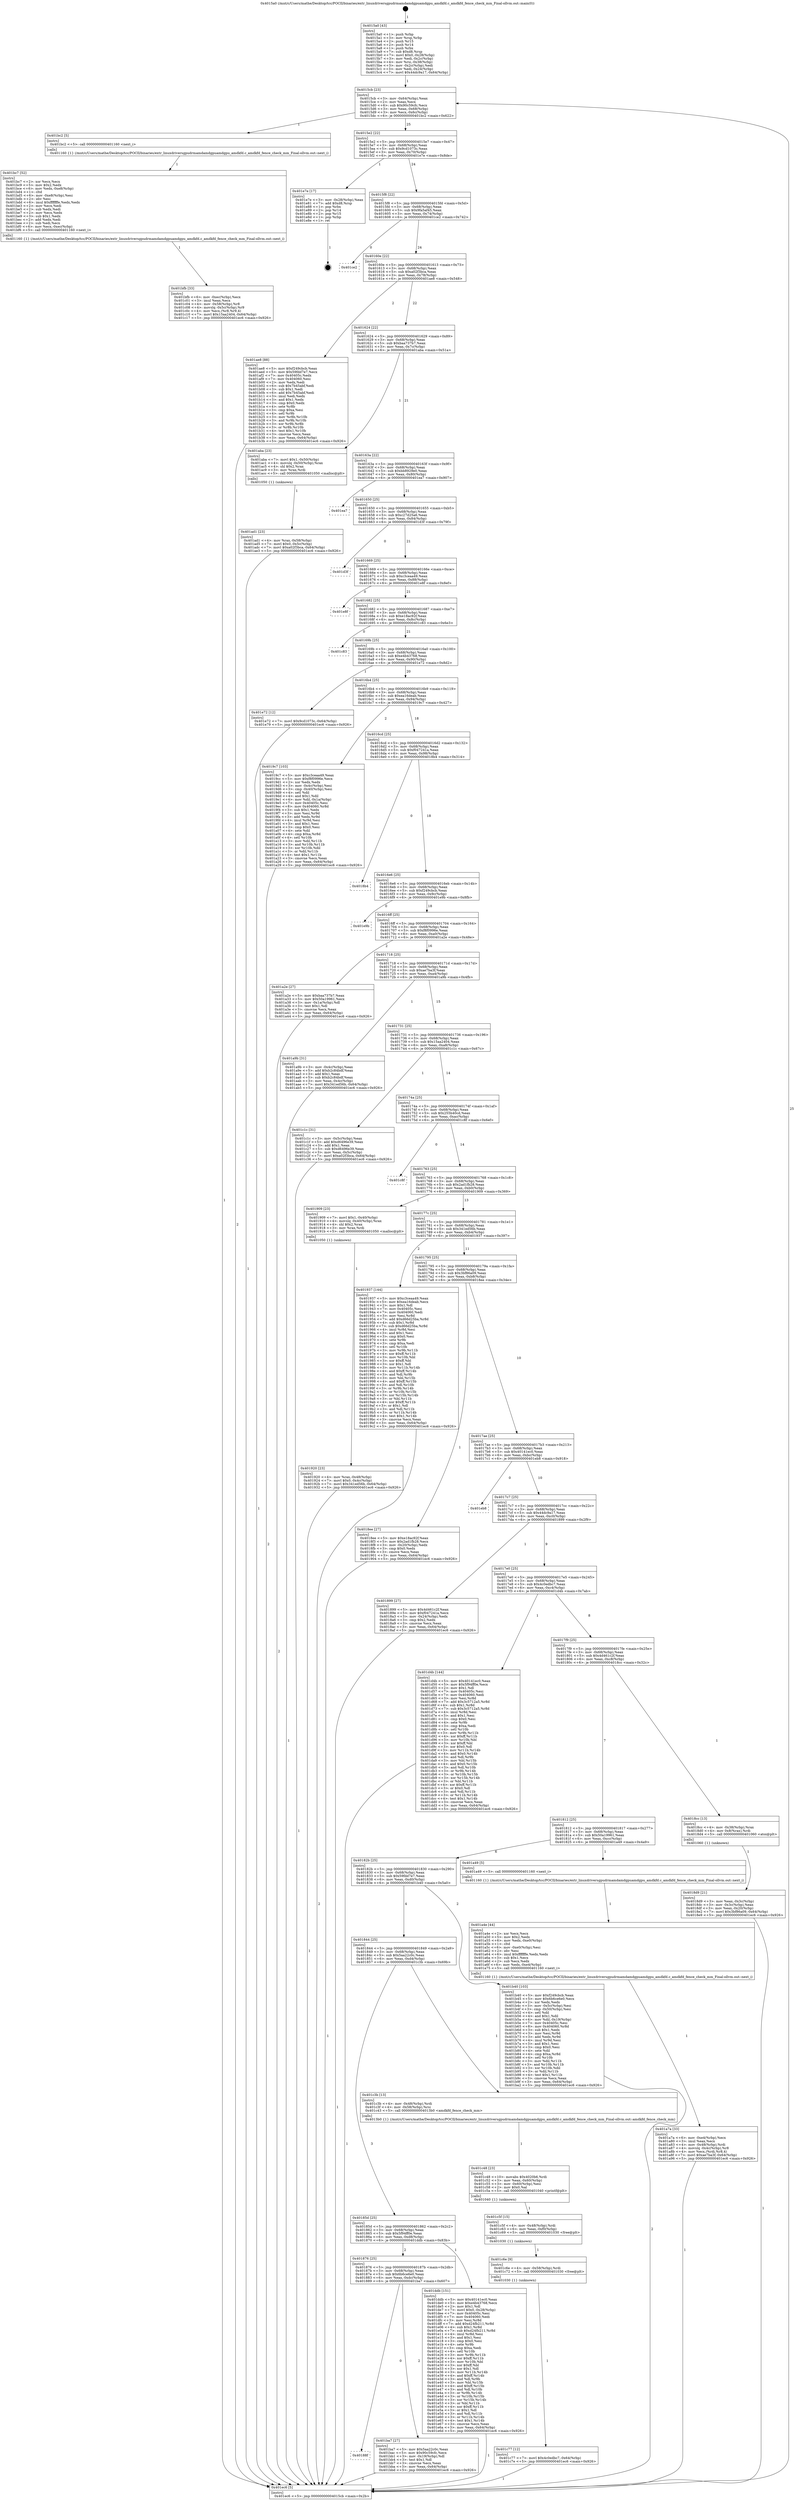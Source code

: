 digraph "0x4015a0" {
  label = "0x4015a0 (/mnt/c/Users/mathe/Desktop/tcc/POCII/binaries/extr_linuxdriversgpudrmamdamdgpuamdgpu_amdkfd.c_amdkfd_fence_check_mm_Final-ollvm.out::main(0))"
  labelloc = "t"
  node[shape=record]

  Entry [label="",width=0.3,height=0.3,shape=circle,fillcolor=black,style=filled]
  "0x4015cb" [label="{
     0x4015cb [23]\l
     | [instrs]\l
     &nbsp;&nbsp;0x4015cb \<+3\>: mov -0x64(%rbp),%eax\l
     &nbsp;&nbsp;0x4015ce \<+2\>: mov %eax,%ecx\l
     &nbsp;&nbsp;0x4015d0 \<+6\>: sub $0x90c59cfc,%ecx\l
     &nbsp;&nbsp;0x4015d6 \<+3\>: mov %eax,-0x68(%rbp)\l
     &nbsp;&nbsp;0x4015d9 \<+3\>: mov %ecx,-0x6c(%rbp)\l
     &nbsp;&nbsp;0x4015dc \<+6\>: je 0000000000401bc2 \<main+0x622\>\l
  }"]
  "0x401bc2" [label="{
     0x401bc2 [5]\l
     | [instrs]\l
     &nbsp;&nbsp;0x401bc2 \<+5\>: call 0000000000401160 \<next_i\>\l
     | [calls]\l
     &nbsp;&nbsp;0x401160 \{1\} (/mnt/c/Users/mathe/Desktop/tcc/POCII/binaries/extr_linuxdriversgpudrmamdamdgpuamdgpu_amdkfd.c_amdkfd_fence_check_mm_Final-ollvm.out::next_i)\l
  }"]
  "0x4015e2" [label="{
     0x4015e2 [22]\l
     | [instrs]\l
     &nbsp;&nbsp;0x4015e2 \<+5\>: jmp 00000000004015e7 \<main+0x47\>\l
     &nbsp;&nbsp;0x4015e7 \<+3\>: mov -0x68(%rbp),%eax\l
     &nbsp;&nbsp;0x4015ea \<+5\>: sub $0x9cd1073c,%eax\l
     &nbsp;&nbsp;0x4015ef \<+3\>: mov %eax,-0x70(%rbp)\l
     &nbsp;&nbsp;0x4015f2 \<+6\>: je 0000000000401e7e \<main+0x8de\>\l
  }"]
  Exit [label="",width=0.3,height=0.3,shape=circle,fillcolor=black,style=filled,peripheries=2]
  "0x401e7e" [label="{
     0x401e7e [17]\l
     | [instrs]\l
     &nbsp;&nbsp;0x401e7e \<+3\>: mov -0x28(%rbp),%eax\l
     &nbsp;&nbsp;0x401e81 \<+7\>: add $0xd8,%rsp\l
     &nbsp;&nbsp;0x401e88 \<+1\>: pop %rbx\l
     &nbsp;&nbsp;0x401e89 \<+2\>: pop %r14\l
     &nbsp;&nbsp;0x401e8b \<+2\>: pop %r15\l
     &nbsp;&nbsp;0x401e8d \<+1\>: pop %rbp\l
     &nbsp;&nbsp;0x401e8e \<+1\>: ret\l
  }"]
  "0x4015f8" [label="{
     0x4015f8 [22]\l
     | [instrs]\l
     &nbsp;&nbsp;0x4015f8 \<+5\>: jmp 00000000004015fd \<main+0x5d\>\l
     &nbsp;&nbsp;0x4015fd \<+3\>: mov -0x68(%rbp),%eax\l
     &nbsp;&nbsp;0x401600 \<+5\>: sub $0x9fa5af45,%eax\l
     &nbsp;&nbsp;0x401605 \<+3\>: mov %eax,-0x74(%rbp)\l
     &nbsp;&nbsp;0x401608 \<+6\>: je 0000000000401ce2 \<main+0x742\>\l
  }"]
  "0x401c77" [label="{
     0x401c77 [12]\l
     | [instrs]\l
     &nbsp;&nbsp;0x401c77 \<+7\>: movl $0x4c0edbc7,-0x64(%rbp)\l
     &nbsp;&nbsp;0x401c7e \<+5\>: jmp 0000000000401ec6 \<main+0x926\>\l
  }"]
  "0x401ce2" [label="{
     0x401ce2\l
  }", style=dashed]
  "0x40160e" [label="{
     0x40160e [22]\l
     | [instrs]\l
     &nbsp;&nbsp;0x40160e \<+5\>: jmp 0000000000401613 \<main+0x73\>\l
     &nbsp;&nbsp;0x401613 \<+3\>: mov -0x68(%rbp),%eax\l
     &nbsp;&nbsp;0x401616 \<+5\>: sub $0xa02f3bca,%eax\l
     &nbsp;&nbsp;0x40161b \<+3\>: mov %eax,-0x78(%rbp)\l
     &nbsp;&nbsp;0x40161e \<+6\>: je 0000000000401ae8 \<main+0x548\>\l
  }"]
  "0x401c6e" [label="{
     0x401c6e [9]\l
     | [instrs]\l
     &nbsp;&nbsp;0x401c6e \<+4\>: mov -0x58(%rbp),%rdi\l
     &nbsp;&nbsp;0x401c72 \<+5\>: call 0000000000401030 \<free@plt\>\l
     | [calls]\l
     &nbsp;&nbsp;0x401030 \{1\} (unknown)\l
  }"]
  "0x401ae8" [label="{
     0x401ae8 [88]\l
     | [instrs]\l
     &nbsp;&nbsp;0x401ae8 \<+5\>: mov $0xf249cbcb,%eax\l
     &nbsp;&nbsp;0x401aed \<+5\>: mov $0x59fdd7e7,%ecx\l
     &nbsp;&nbsp;0x401af2 \<+7\>: mov 0x40405c,%edx\l
     &nbsp;&nbsp;0x401af9 \<+7\>: mov 0x404060,%esi\l
     &nbsp;&nbsp;0x401b00 \<+2\>: mov %edx,%edi\l
     &nbsp;&nbsp;0x401b02 \<+6\>: sub $0x7b45abf,%edi\l
     &nbsp;&nbsp;0x401b08 \<+3\>: sub $0x1,%edi\l
     &nbsp;&nbsp;0x401b0b \<+6\>: add $0x7b45abf,%edi\l
     &nbsp;&nbsp;0x401b11 \<+3\>: imul %edi,%edx\l
     &nbsp;&nbsp;0x401b14 \<+3\>: and $0x1,%edx\l
     &nbsp;&nbsp;0x401b17 \<+3\>: cmp $0x0,%edx\l
     &nbsp;&nbsp;0x401b1a \<+4\>: sete %r8b\l
     &nbsp;&nbsp;0x401b1e \<+3\>: cmp $0xa,%esi\l
     &nbsp;&nbsp;0x401b21 \<+4\>: setl %r9b\l
     &nbsp;&nbsp;0x401b25 \<+3\>: mov %r8b,%r10b\l
     &nbsp;&nbsp;0x401b28 \<+3\>: and %r9b,%r10b\l
     &nbsp;&nbsp;0x401b2b \<+3\>: xor %r9b,%r8b\l
     &nbsp;&nbsp;0x401b2e \<+3\>: or %r8b,%r10b\l
     &nbsp;&nbsp;0x401b31 \<+4\>: test $0x1,%r10b\l
     &nbsp;&nbsp;0x401b35 \<+3\>: cmovne %ecx,%eax\l
     &nbsp;&nbsp;0x401b38 \<+3\>: mov %eax,-0x64(%rbp)\l
     &nbsp;&nbsp;0x401b3b \<+5\>: jmp 0000000000401ec6 \<main+0x926\>\l
  }"]
  "0x401624" [label="{
     0x401624 [22]\l
     | [instrs]\l
     &nbsp;&nbsp;0x401624 \<+5\>: jmp 0000000000401629 \<main+0x89\>\l
     &nbsp;&nbsp;0x401629 \<+3\>: mov -0x68(%rbp),%eax\l
     &nbsp;&nbsp;0x40162c \<+5\>: sub $0xbaa737b7,%eax\l
     &nbsp;&nbsp;0x401631 \<+3\>: mov %eax,-0x7c(%rbp)\l
     &nbsp;&nbsp;0x401634 \<+6\>: je 0000000000401aba \<main+0x51a\>\l
  }"]
  "0x401c5f" [label="{
     0x401c5f [15]\l
     | [instrs]\l
     &nbsp;&nbsp;0x401c5f \<+4\>: mov -0x48(%rbp),%rdi\l
     &nbsp;&nbsp;0x401c63 \<+6\>: mov %eax,-0xf0(%rbp)\l
     &nbsp;&nbsp;0x401c69 \<+5\>: call 0000000000401030 \<free@plt\>\l
     | [calls]\l
     &nbsp;&nbsp;0x401030 \{1\} (unknown)\l
  }"]
  "0x401aba" [label="{
     0x401aba [23]\l
     | [instrs]\l
     &nbsp;&nbsp;0x401aba \<+7\>: movl $0x1,-0x50(%rbp)\l
     &nbsp;&nbsp;0x401ac1 \<+4\>: movslq -0x50(%rbp),%rax\l
     &nbsp;&nbsp;0x401ac5 \<+4\>: shl $0x2,%rax\l
     &nbsp;&nbsp;0x401ac9 \<+3\>: mov %rax,%rdi\l
     &nbsp;&nbsp;0x401acc \<+5\>: call 0000000000401050 \<malloc@plt\>\l
     | [calls]\l
     &nbsp;&nbsp;0x401050 \{1\} (unknown)\l
  }"]
  "0x40163a" [label="{
     0x40163a [22]\l
     | [instrs]\l
     &nbsp;&nbsp;0x40163a \<+5\>: jmp 000000000040163f \<main+0x9f\>\l
     &nbsp;&nbsp;0x40163f \<+3\>: mov -0x68(%rbp),%eax\l
     &nbsp;&nbsp;0x401642 \<+5\>: sub $0xbb8929e0,%eax\l
     &nbsp;&nbsp;0x401647 \<+3\>: mov %eax,-0x80(%rbp)\l
     &nbsp;&nbsp;0x40164a \<+6\>: je 0000000000401ea7 \<main+0x907\>\l
  }"]
  "0x401c48" [label="{
     0x401c48 [23]\l
     | [instrs]\l
     &nbsp;&nbsp;0x401c48 \<+10\>: movabs $0x4020b6,%rdi\l
     &nbsp;&nbsp;0x401c52 \<+3\>: mov %eax,-0x60(%rbp)\l
     &nbsp;&nbsp;0x401c55 \<+3\>: mov -0x60(%rbp),%esi\l
     &nbsp;&nbsp;0x401c58 \<+2\>: mov $0x0,%al\l
     &nbsp;&nbsp;0x401c5a \<+5\>: call 0000000000401040 \<printf@plt\>\l
     | [calls]\l
     &nbsp;&nbsp;0x401040 \{1\} (unknown)\l
  }"]
  "0x401ea7" [label="{
     0x401ea7\l
  }", style=dashed]
  "0x401650" [label="{
     0x401650 [25]\l
     | [instrs]\l
     &nbsp;&nbsp;0x401650 \<+5\>: jmp 0000000000401655 \<main+0xb5\>\l
     &nbsp;&nbsp;0x401655 \<+3\>: mov -0x68(%rbp),%eax\l
     &nbsp;&nbsp;0x401658 \<+5\>: sub $0xc27d25a6,%eax\l
     &nbsp;&nbsp;0x40165d \<+6\>: mov %eax,-0x84(%rbp)\l
     &nbsp;&nbsp;0x401663 \<+6\>: je 0000000000401d3f \<main+0x79f\>\l
  }"]
  "0x401bfb" [label="{
     0x401bfb [33]\l
     | [instrs]\l
     &nbsp;&nbsp;0x401bfb \<+6\>: mov -0xec(%rbp),%ecx\l
     &nbsp;&nbsp;0x401c01 \<+3\>: imul %eax,%ecx\l
     &nbsp;&nbsp;0x401c04 \<+4\>: mov -0x58(%rbp),%r8\l
     &nbsp;&nbsp;0x401c08 \<+4\>: movslq -0x5c(%rbp),%r9\l
     &nbsp;&nbsp;0x401c0c \<+4\>: mov %ecx,(%r8,%r9,4)\l
     &nbsp;&nbsp;0x401c10 \<+7\>: movl $0x15aa2404,-0x64(%rbp)\l
     &nbsp;&nbsp;0x401c17 \<+5\>: jmp 0000000000401ec6 \<main+0x926\>\l
  }"]
  "0x401d3f" [label="{
     0x401d3f\l
  }", style=dashed]
  "0x401669" [label="{
     0x401669 [25]\l
     | [instrs]\l
     &nbsp;&nbsp;0x401669 \<+5\>: jmp 000000000040166e \<main+0xce\>\l
     &nbsp;&nbsp;0x40166e \<+3\>: mov -0x68(%rbp),%eax\l
     &nbsp;&nbsp;0x401671 \<+5\>: sub $0xc3ceaa49,%eax\l
     &nbsp;&nbsp;0x401676 \<+6\>: mov %eax,-0x88(%rbp)\l
     &nbsp;&nbsp;0x40167c \<+6\>: je 0000000000401e8f \<main+0x8ef\>\l
  }"]
  "0x401bc7" [label="{
     0x401bc7 [52]\l
     | [instrs]\l
     &nbsp;&nbsp;0x401bc7 \<+2\>: xor %ecx,%ecx\l
     &nbsp;&nbsp;0x401bc9 \<+5\>: mov $0x2,%edx\l
     &nbsp;&nbsp;0x401bce \<+6\>: mov %edx,-0xe8(%rbp)\l
     &nbsp;&nbsp;0x401bd4 \<+1\>: cltd\l
     &nbsp;&nbsp;0x401bd5 \<+6\>: mov -0xe8(%rbp),%esi\l
     &nbsp;&nbsp;0x401bdb \<+2\>: idiv %esi\l
     &nbsp;&nbsp;0x401bdd \<+6\>: imul $0xfffffffe,%edx,%edx\l
     &nbsp;&nbsp;0x401be3 \<+2\>: mov %ecx,%edi\l
     &nbsp;&nbsp;0x401be5 \<+2\>: sub %edx,%edi\l
     &nbsp;&nbsp;0x401be7 \<+2\>: mov %ecx,%edx\l
     &nbsp;&nbsp;0x401be9 \<+3\>: sub $0x1,%edx\l
     &nbsp;&nbsp;0x401bec \<+2\>: add %edx,%edi\l
     &nbsp;&nbsp;0x401bee \<+2\>: sub %edi,%ecx\l
     &nbsp;&nbsp;0x401bf0 \<+6\>: mov %ecx,-0xec(%rbp)\l
     &nbsp;&nbsp;0x401bf6 \<+5\>: call 0000000000401160 \<next_i\>\l
     | [calls]\l
     &nbsp;&nbsp;0x401160 \{1\} (/mnt/c/Users/mathe/Desktop/tcc/POCII/binaries/extr_linuxdriversgpudrmamdamdgpuamdgpu_amdkfd.c_amdkfd_fence_check_mm_Final-ollvm.out::next_i)\l
  }"]
  "0x401e8f" [label="{
     0x401e8f\l
  }", style=dashed]
  "0x401682" [label="{
     0x401682 [25]\l
     | [instrs]\l
     &nbsp;&nbsp;0x401682 \<+5\>: jmp 0000000000401687 \<main+0xe7\>\l
     &nbsp;&nbsp;0x401687 \<+3\>: mov -0x68(%rbp),%eax\l
     &nbsp;&nbsp;0x40168a \<+5\>: sub $0xe18ac92f,%eax\l
     &nbsp;&nbsp;0x40168f \<+6\>: mov %eax,-0x8c(%rbp)\l
     &nbsp;&nbsp;0x401695 \<+6\>: je 0000000000401c83 \<main+0x6e3\>\l
  }"]
  "0x40188f" [label="{
     0x40188f\l
  }", style=dashed]
  "0x401c83" [label="{
     0x401c83\l
  }", style=dashed]
  "0x40169b" [label="{
     0x40169b [25]\l
     | [instrs]\l
     &nbsp;&nbsp;0x40169b \<+5\>: jmp 00000000004016a0 \<main+0x100\>\l
     &nbsp;&nbsp;0x4016a0 \<+3\>: mov -0x68(%rbp),%eax\l
     &nbsp;&nbsp;0x4016a3 \<+5\>: sub $0xe4b43768,%eax\l
     &nbsp;&nbsp;0x4016a8 \<+6\>: mov %eax,-0x90(%rbp)\l
     &nbsp;&nbsp;0x4016ae \<+6\>: je 0000000000401e72 \<main+0x8d2\>\l
  }"]
  "0x401ba7" [label="{
     0x401ba7 [27]\l
     | [instrs]\l
     &nbsp;&nbsp;0x401ba7 \<+5\>: mov $0x5aa22c0c,%eax\l
     &nbsp;&nbsp;0x401bac \<+5\>: mov $0x90c59cfc,%ecx\l
     &nbsp;&nbsp;0x401bb1 \<+3\>: mov -0x19(%rbp),%dl\l
     &nbsp;&nbsp;0x401bb4 \<+3\>: test $0x1,%dl\l
     &nbsp;&nbsp;0x401bb7 \<+3\>: cmovne %ecx,%eax\l
     &nbsp;&nbsp;0x401bba \<+3\>: mov %eax,-0x64(%rbp)\l
     &nbsp;&nbsp;0x401bbd \<+5\>: jmp 0000000000401ec6 \<main+0x926\>\l
  }"]
  "0x401e72" [label="{
     0x401e72 [12]\l
     | [instrs]\l
     &nbsp;&nbsp;0x401e72 \<+7\>: movl $0x9cd1073c,-0x64(%rbp)\l
     &nbsp;&nbsp;0x401e79 \<+5\>: jmp 0000000000401ec6 \<main+0x926\>\l
  }"]
  "0x4016b4" [label="{
     0x4016b4 [25]\l
     | [instrs]\l
     &nbsp;&nbsp;0x4016b4 \<+5\>: jmp 00000000004016b9 \<main+0x119\>\l
     &nbsp;&nbsp;0x4016b9 \<+3\>: mov -0x68(%rbp),%eax\l
     &nbsp;&nbsp;0x4016bc \<+5\>: sub $0xea16deab,%eax\l
     &nbsp;&nbsp;0x4016c1 \<+6\>: mov %eax,-0x94(%rbp)\l
     &nbsp;&nbsp;0x4016c7 \<+6\>: je 00000000004019c7 \<main+0x427\>\l
  }"]
  "0x401876" [label="{
     0x401876 [25]\l
     | [instrs]\l
     &nbsp;&nbsp;0x401876 \<+5\>: jmp 000000000040187b \<main+0x2db\>\l
     &nbsp;&nbsp;0x40187b \<+3\>: mov -0x68(%rbp),%eax\l
     &nbsp;&nbsp;0x40187e \<+5\>: sub $0x6b6ce6e0,%eax\l
     &nbsp;&nbsp;0x401883 \<+6\>: mov %eax,-0xdc(%rbp)\l
     &nbsp;&nbsp;0x401889 \<+6\>: je 0000000000401ba7 \<main+0x607\>\l
  }"]
  "0x4019c7" [label="{
     0x4019c7 [103]\l
     | [instrs]\l
     &nbsp;&nbsp;0x4019c7 \<+5\>: mov $0xc3ceaa49,%eax\l
     &nbsp;&nbsp;0x4019cc \<+5\>: mov $0xf8f0996e,%ecx\l
     &nbsp;&nbsp;0x4019d1 \<+2\>: xor %edx,%edx\l
     &nbsp;&nbsp;0x4019d3 \<+3\>: mov -0x4c(%rbp),%esi\l
     &nbsp;&nbsp;0x4019d6 \<+3\>: cmp -0x40(%rbp),%esi\l
     &nbsp;&nbsp;0x4019d9 \<+4\>: setl %dil\l
     &nbsp;&nbsp;0x4019dd \<+4\>: and $0x1,%dil\l
     &nbsp;&nbsp;0x4019e1 \<+4\>: mov %dil,-0x1a(%rbp)\l
     &nbsp;&nbsp;0x4019e5 \<+7\>: mov 0x40405c,%esi\l
     &nbsp;&nbsp;0x4019ec \<+8\>: mov 0x404060,%r8d\l
     &nbsp;&nbsp;0x4019f4 \<+3\>: sub $0x1,%edx\l
     &nbsp;&nbsp;0x4019f7 \<+3\>: mov %esi,%r9d\l
     &nbsp;&nbsp;0x4019fa \<+3\>: add %edx,%r9d\l
     &nbsp;&nbsp;0x4019fd \<+4\>: imul %r9d,%esi\l
     &nbsp;&nbsp;0x401a01 \<+3\>: and $0x1,%esi\l
     &nbsp;&nbsp;0x401a04 \<+3\>: cmp $0x0,%esi\l
     &nbsp;&nbsp;0x401a07 \<+4\>: sete %dil\l
     &nbsp;&nbsp;0x401a0b \<+4\>: cmp $0xa,%r8d\l
     &nbsp;&nbsp;0x401a0f \<+4\>: setl %r10b\l
     &nbsp;&nbsp;0x401a13 \<+3\>: mov %dil,%r11b\l
     &nbsp;&nbsp;0x401a16 \<+3\>: and %r10b,%r11b\l
     &nbsp;&nbsp;0x401a19 \<+3\>: xor %r10b,%dil\l
     &nbsp;&nbsp;0x401a1c \<+3\>: or %dil,%r11b\l
     &nbsp;&nbsp;0x401a1f \<+4\>: test $0x1,%r11b\l
     &nbsp;&nbsp;0x401a23 \<+3\>: cmovne %ecx,%eax\l
     &nbsp;&nbsp;0x401a26 \<+3\>: mov %eax,-0x64(%rbp)\l
     &nbsp;&nbsp;0x401a29 \<+5\>: jmp 0000000000401ec6 \<main+0x926\>\l
  }"]
  "0x4016cd" [label="{
     0x4016cd [25]\l
     | [instrs]\l
     &nbsp;&nbsp;0x4016cd \<+5\>: jmp 00000000004016d2 \<main+0x132\>\l
     &nbsp;&nbsp;0x4016d2 \<+3\>: mov -0x68(%rbp),%eax\l
     &nbsp;&nbsp;0x4016d5 \<+5\>: sub $0xf047241a,%eax\l
     &nbsp;&nbsp;0x4016da \<+6\>: mov %eax,-0x98(%rbp)\l
     &nbsp;&nbsp;0x4016e0 \<+6\>: je 00000000004018b4 \<main+0x314\>\l
  }"]
  "0x401ddb" [label="{
     0x401ddb [151]\l
     | [instrs]\l
     &nbsp;&nbsp;0x401ddb \<+5\>: mov $0x40141ec0,%eax\l
     &nbsp;&nbsp;0x401de0 \<+5\>: mov $0xe4b43768,%ecx\l
     &nbsp;&nbsp;0x401de5 \<+2\>: mov $0x1,%dl\l
     &nbsp;&nbsp;0x401de7 \<+7\>: movl $0x0,-0x28(%rbp)\l
     &nbsp;&nbsp;0x401dee \<+7\>: mov 0x40405c,%esi\l
     &nbsp;&nbsp;0x401df5 \<+7\>: mov 0x404060,%edi\l
     &nbsp;&nbsp;0x401dfc \<+3\>: mov %esi,%r8d\l
     &nbsp;&nbsp;0x401dff \<+7\>: add $0xd24fb211,%r8d\l
     &nbsp;&nbsp;0x401e06 \<+4\>: sub $0x1,%r8d\l
     &nbsp;&nbsp;0x401e0a \<+7\>: sub $0xd24fb211,%r8d\l
     &nbsp;&nbsp;0x401e11 \<+4\>: imul %r8d,%esi\l
     &nbsp;&nbsp;0x401e15 \<+3\>: and $0x1,%esi\l
     &nbsp;&nbsp;0x401e18 \<+3\>: cmp $0x0,%esi\l
     &nbsp;&nbsp;0x401e1b \<+4\>: sete %r9b\l
     &nbsp;&nbsp;0x401e1f \<+3\>: cmp $0xa,%edi\l
     &nbsp;&nbsp;0x401e22 \<+4\>: setl %r10b\l
     &nbsp;&nbsp;0x401e26 \<+3\>: mov %r9b,%r11b\l
     &nbsp;&nbsp;0x401e29 \<+4\>: xor $0xff,%r11b\l
     &nbsp;&nbsp;0x401e2d \<+3\>: mov %r10b,%bl\l
     &nbsp;&nbsp;0x401e30 \<+3\>: xor $0xff,%bl\l
     &nbsp;&nbsp;0x401e33 \<+3\>: xor $0x1,%dl\l
     &nbsp;&nbsp;0x401e36 \<+3\>: mov %r11b,%r14b\l
     &nbsp;&nbsp;0x401e39 \<+4\>: and $0xff,%r14b\l
     &nbsp;&nbsp;0x401e3d \<+3\>: and %dl,%r9b\l
     &nbsp;&nbsp;0x401e40 \<+3\>: mov %bl,%r15b\l
     &nbsp;&nbsp;0x401e43 \<+4\>: and $0xff,%r15b\l
     &nbsp;&nbsp;0x401e47 \<+3\>: and %dl,%r10b\l
     &nbsp;&nbsp;0x401e4a \<+3\>: or %r9b,%r14b\l
     &nbsp;&nbsp;0x401e4d \<+3\>: or %r10b,%r15b\l
     &nbsp;&nbsp;0x401e50 \<+3\>: xor %r15b,%r14b\l
     &nbsp;&nbsp;0x401e53 \<+3\>: or %bl,%r11b\l
     &nbsp;&nbsp;0x401e56 \<+4\>: xor $0xff,%r11b\l
     &nbsp;&nbsp;0x401e5a \<+3\>: or $0x1,%dl\l
     &nbsp;&nbsp;0x401e5d \<+3\>: and %dl,%r11b\l
     &nbsp;&nbsp;0x401e60 \<+3\>: or %r11b,%r14b\l
     &nbsp;&nbsp;0x401e63 \<+4\>: test $0x1,%r14b\l
     &nbsp;&nbsp;0x401e67 \<+3\>: cmovne %ecx,%eax\l
     &nbsp;&nbsp;0x401e6a \<+3\>: mov %eax,-0x64(%rbp)\l
     &nbsp;&nbsp;0x401e6d \<+5\>: jmp 0000000000401ec6 \<main+0x926\>\l
  }"]
  "0x4018b4" [label="{
     0x4018b4\l
  }", style=dashed]
  "0x4016e6" [label="{
     0x4016e6 [25]\l
     | [instrs]\l
     &nbsp;&nbsp;0x4016e6 \<+5\>: jmp 00000000004016eb \<main+0x14b\>\l
     &nbsp;&nbsp;0x4016eb \<+3\>: mov -0x68(%rbp),%eax\l
     &nbsp;&nbsp;0x4016ee \<+5\>: sub $0xf249cbcb,%eax\l
     &nbsp;&nbsp;0x4016f3 \<+6\>: mov %eax,-0x9c(%rbp)\l
     &nbsp;&nbsp;0x4016f9 \<+6\>: je 0000000000401e9b \<main+0x8fb\>\l
  }"]
  "0x40185d" [label="{
     0x40185d [25]\l
     | [instrs]\l
     &nbsp;&nbsp;0x40185d \<+5\>: jmp 0000000000401862 \<main+0x2c2\>\l
     &nbsp;&nbsp;0x401862 \<+3\>: mov -0x68(%rbp),%eax\l
     &nbsp;&nbsp;0x401865 \<+5\>: sub $0x5f94ff0e,%eax\l
     &nbsp;&nbsp;0x40186a \<+6\>: mov %eax,-0xd8(%rbp)\l
     &nbsp;&nbsp;0x401870 \<+6\>: je 0000000000401ddb \<main+0x83b\>\l
  }"]
  "0x401e9b" [label="{
     0x401e9b\l
  }", style=dashed]
  "0x4016ff" [label="{
     0x4016ff [25]\l
     | [instrs]\l
     &nbsp;&nbsp;0x4016ff \<+5\>: jmp 0000000000401704 \<main+0x164\>\l
     &nbsp;&nbsp;0x401704 \<+3\>: mov -0x68(%rbp),%eax\l
     &nbsp;&nbsp;0x401707 \<+5\>: sub $0xf8f0996e,%eax\l
     &nbsp;&nbsp;0x40170c \<+6\>: mov %eax,-0xa0(%rbp)\l
     &nbsp;&nbsp;0x401712 \<+6\>: je 0000000000401a2e \<main+0x48e\>\l
  }"]
  "0x401c3b" [label="{
     0x401c3b [13]\l
     | [instrs]\l
     &nbsp;&nbsp;0x401c3b \<+4\>: mov -0x48(%rbp),%rdi\l
     &nbsp;&nbsp;0x401c3f \<+4\>: mov -0x58(%rbp),%rsi\l
     &nbsp;&nbsp;0x401c43 \<+5\>: call 00000000004013b0 \<amdkfd_fence_check_mm\>\l
     | [calls]\l
     &nbsp;&nbsp;0x4013b0 \{1\} (/mnt/c/Users/mathe/Desktop/tcc/POCII/binaries/extr_linuxdriversgpudrmamdamdgpuamdgpu_amdkfd.c_amdkfd_fence_check_mm_Final-ollvm.out::amdkfd_fence_check_mm)\l
  }"]
  "0x401a2e" [label="{
     0x401a2e [27]\l
     | [instrs]\l
     &nbsp;&nbsp;0x401a2e \<+5\>: mov $0xbaa737b7,%eax\l
     &nbsp;&nbsp;0x401a33 \<+5\>: mov $0x50a19961,%ecx\l
     &nbsp;&nbsp;0x401a38 \<+3\>: mov -0x1a(%rbp),%dl\l
     &nbsp;&nbsp;0x401a3b \<+3\>: test $0x1,%dl\l
     &nbsp;&nbsp;0x401a3e \<+3\>: cmovne %ecx,%eax\l
     &nbsp;&nbsp;0x401a41 \<+3\>: mov %eax,-0x64(%rbp)\l
     &nbsp;&nbsp;0x401a44 \<+5\>: jmp 0000000000401ec6 \<main+0x926\>\l
  }"]
  "0x401718" [label="{
     0x401718 [25]\l
     | [instrs]\l
     &nbsp;&nbsp;0x401718 \<+5\>: jmp 000000000040171d \<main+0x17d\>\l
     &nbsp;&nbsp;0x40171d \<+3\>: mov -0x68(%rbp),%eax\l
     &nbsp;&nbsp;0x401720 \<+5\>: sub $0xae7ba3f,%eax\l
     &nbsp;&nbsp;0x401725 \<+6\>: mov %eax,-0xa4(%rbp)\l
     &nbsp;&nbsp;0x40172b \<+6\>: je 0000000000401a9b \<main+0x4fb\>\l
  }"]
  "0x401844" [label="{
     0x401844 [25]\l
     | [instrs]\l
     &nbsp;&nbsp;0x401844 \<+5\>: jmp 0000000000401849 \<main+0x2a9\>\l
     &nbsp;&nbsp;0x401849 \<+3\>: mov -0x68(%rbp),%eax\l
     &nbsp;&nbsp;0x40184c \<+5\>: sub $0x5aa22c0c,%eax\l
     &nbsp;&nbsp;0x401851 \<+6\>: mov %eax,-0xd4(%rbp)\l
     &nbsp;&nbsp;0x401857 \<+6\>: je 0000000000401c3b \<main+0x69b\>\l
  }"]
  "0x401a9b" [label="{
     0x401a9b [31]\l
     | [instrs]\l
     &nbsp;&nbsp;0x401a9b \<+3\>: mov -0x4c(%rbp),%eax\l
     &nbsp;&nbsp;0x401a9e \<+5\>: add $0xb2c84bdf,%eax\l
     &nbsp;&nbsp;0x401aa3 \<+3\>: add $0x1,%eax\l
     &nbsp;&nbsp;0x401aa6 \<+5\>: sub $0xb2c84bdf,%eax\l
     &nbsp;&nbsp;0x401aab \<+3\>: mov %eax,-0x4c(%rbp)\l
     &nbsp;&nbsp;0x401aae \<+7\>: movl $0x341ed56b,-0x64(%rbp)\l
     &nbsp;&nbsp;0x401ab5 \<+5\>: jmp 0000000000401ec6 \<main+0x926\>\l
  }"]
  "0x401731" [label="{
     0x401731 [25]\l
     | [instrs]\l
     &nbsp;&nbsp;0x401731 \<+5\>: jmp 0000000000401736 \<main+0x196\>\l
     &nbsp;&nbsp;0x401736 \<+3\>: mov -0x68(%rbp),%eax\l
     &nbsp;&nbsp;0x401739 \<+5\>: sub $0x15aa2404,%eax\l
     &nbsp;&nbsp;0x40173e \<+6\>: mov %eax,-0xa8(%rbp)\l
     &nbsp;&nbsp;0x401744 \<+6\>: je 0000000000401c1c \<main+0x67c\>\l
  }"]
  "0x401b40" [label="{
     0x401b40 [103]\l
     | [instrs]\l
     &nbsp;&nbsp;0x401b40 \<+5\>: mov $0xf249cbcb,%eax\l
     &nbsp;&nbsp;0x401b45 \<+5\>: mov $0x6b6ce6e0,%ecx\l
     &nbsp;&nbsp;0x401b4a \<+2\>: xor %edx,%edx\l
     &nbsp;&nbsp;0x401b4c \<+3\>: mov -0x5c(%rbp),%esi\l
     &nbsp;&nbsp;0x401b4f \<+3\>: cmp -0x50(%rbp),%esi\l
     &nbsp;&nbsp;0x401b52 \<+4\>: setl %dil\l
     &nbsp;&nbsp;0x401b56 \<+4\>: and $0x1,%dil\l
     &nbsp;&nbsp;0x401b5a \<+4\>: mov %dil,-0x19(%rbp)\l
     &nbsp;&nbsp;0x401b5e \<+7\>: mov 0x40405c,%esi\l
     &nbsp;&nbsp;0x401b65 \<+8\>: mov 0x404060,%r8d\l
     &nbsp;&nbsp;0x401b6d \<+3\>: sub $0x1,%edx\l
     &nbsp;&nbsp;0x401b70 \<+3\>: mov %esi,%r9d\l
     &nbsp;&nbsp;0x401b73 \<+3\>: add %edx,%r9d\l
     &nbsp;&nbsp;0x401b76 \<+4\>: imul %r9d,%esi\l
     &nbsp;&nbsp;0x401b7a \<+3\>: and $0x1,%esi\l
     &nbsp;&nbsp;0x401b7d \<+3\>: cmp $0x0,%esi\l
     &nbsp;&nbsp;0x401b80 \<+4\>: sete %dil\l
     &nbsp;&nbsp;0x401b84 \<+4\>: cmp $0xa,%r8d\l
     &nbsp;&nbsp;0x401b88 \<+4\>: setl %r10b\l
     &nbsp;&nbsp;0x401b8c \<+3\>: mov %dil,%r11b\l
     &nbsp;&nbsp;0x401b8f \<+3\>: and %r10b,%r11b\l
     &nbsp;&nbsp;0x401b92 \<+3\>: xor %r10b,%dil\l
     &nbsp;&nbsp;0x401b95 \<+3\>: or %dil,%r11b\l
     &nbsp;&nbsp;0x401b98 \<+4\>: test $0x1,%r11b\l
     &nbsp;&nbsp;0x401b9c \<+3\>: cmovne %ecx,%eax\l
     &nbsp;&nbsp;0x401b9f \<+3\>: mov %eax,-0x64(%rbp)\l
     &nbsp;&nbsp;0x401ba2 \<+5\>: jmp 0000000000401ec6 \<main+0x926\>\l
  }"]
  "0x401c1c" [label="{
     0x401c1c [31]\l
     | [instrs]\l
     &nbsp;&nbsp;0x401c1c \<+3\>: mov -0x5c(%rbp),%eax\l
     &nbsp;&nbsp;0x401c1f \<+5\>: add $0xd6496e39,%eax\l
     &nbsp;&nbsp;0x401c24 \<+3\>: add $0x1,%eax\l
     &nbsp;&nbsp;0x401c27 \<+5\>: sub $0xd6496e39,%eax\l
     &nbsp;&nbsp;0x401c2c \<+3\>: mov %eax,-0x5c(%rbp)\l
     &nbsp;&nbsp;0x401c2f \<+7\>: movl $0xa02f3bca,-0x64(%rbp)\l
     &nbsp;&nbsp;0x401c36 \<+5\>: jmp 0000000000401ec6 \<main+0x926\>\l
  }"]
  "0x40174a" [label="{
     0x40174a [25]\l
     | [instrs]\l
     &nbsp;&nbsp;0x40174a \<+5\>: jmp 000000000040174f \<main+0x1af\>\l
     &nbsp;&nbsp;0x40174f \<+3\>: mov -0x68(%rbp),%eax\l
     &nbsp;&nbsp;0x401752 \<+5\>: sub $0x255b40cd,%eax\l
     &nbsp;&nbsp;0x401757 \<+6\>: mov %eax,-0xac(%rbp)\l
     &nbsp;&nbsp;0x40175d \<+6\>: je 0000000000401c8f \<main+0x6ef\>\l
  }"]
  "0x401ad1" [label="{
     0x401ad1 [23]\l
     | [instrs]\l
     &nbsp;&nbsp;0x401ad1 \<+4\>: mov %rax,-0x58(%rbp)\l
     &nbsp;&nbsp;0x401ad5 \<+7\>: movl $0x0,-0x5c(%rbp)\l
     &nbsp;&nbsp;0x401adc \<+7\>: movl $0xa02f3bca,-0x64(%rbp)\l
     &nbsp;&nbsp;0x401ae3 \<+5\>: jmp 0000000000401ec6 \<main+0x926\>\l
  }"]
  "0x401c8f" [label="{
     0x401c8f\l
  }", style=dashed]
  "0x401763" [label="{
     0x401763 [25]\l
     | [instrs]\l
     &nbsp;&nbsp;0x401763 \<+5\>: jmp 0000000000401768 \<main+0x1c8\>\l
     &nbsp;&nbsp;0x401768 \<+3\>: mov -0x68(%rbp),%eax\l
     &nbsp;&nbsp;0x40176b \<+5\>: sub $0x2ad1fb28,%eax\l
     &nbsp;&nbsp;0x401770 \<+6\>: mov %eax,-0xb0(%rbp)\l
     &nbsp;&nbsp;0x401776 \<+6\>: je 0000000000401909 \<main+0x369\>\l
  }"]
  "0x401a7a" [label="{
     0x401a7a [33]\l
     | [instrs]\l
     &nbsp;&nbsp;0x401a7a \<+6\>: mov -0xe4(%rbp),%ecx\l
     &nbsp;&nbsp;0x401a80 \<+3\>: imul %eax,%ecx\l
     &nbsp;&nbsp;0x401a83 \<+4\>: mov -0x48(%rbp),%rdi\l
     &nbsp;&nbsp;0x401a87 \<+4\>: movslq -0x4c(%rbp),%r8\l
     &nbsp;&nbsp;0x401a8b \<+4\>: mov %ecx,(%rdi,%r8,4)\l
     &nbsp;&nbsp;0x401a8f \<+7\>: movl $0xae7ba3f,-0x64(%rbp)\l
     &nbsp;&nbsp;0x401a96 \<+5\>: jmp 0000000000401ec6 \<main+0x926\>\l
  }"]
  "0x401909" [label="{
     0x401909 [23]\l
     | [instrs]\l
     &nbsp;&nbsp;0x401909 \<+7\>: movl $0x1,-0x40(%rbp)\l
     &nbsp;&nbsp;0x401910 \<+4\>: movslq -0x40(%rbp),%rax\l
     &nbsp;&nbsp;0x401914 \<+4\>: shl $0x2,%rax\l
     &nbsp;&nbsp;0x401918 \<+3\>: mov %rax,%rdi\l
     &nbsp;&nbsp;0x40191b \<+5\>: call 0000000000401050 \<malloc@plt\>\l
     | [calls]\l
     &nbsp;&nbsp;0x401050 \{1\} (unknown)\l
  }"]
  "0x40177c" [label="{
     0x40177c [25]\l
     | [instrs]\l
     &nbsp;&nbsp;0x40177c \<+5\>: jmp 0000000000401781 \<main+0x1e1\>\l
     &nbsp;&nbsp;0x401781 \<+3\>: mov -0x68(%rbp),%eax\l
     &nbsp;&nbsp;0x401784 \<+5\>: sub $0x341ed56b,%eax\l
     &nbsp;&nbsp;0x401789 \<+6\>: mov %eax,-0xb4(%rbp)\l
     &nbsp;&nbsp;0x40178f \<+6\>: je 0000000000401937 \<main+0x397\>\l
  }"]
  "0x401a4e" [label="{
     0x401a4e [44]\l
     | [instrs]\l
     &nbsp;&nbsp;0x401a4e \<+2\>: xor %ecx,%ecx\l
     &nbsp;&nbsp;0x401a50 \<+5\>: mov $0x2,%edx\l
     &nbsp;&nbsp;0x401a55 \<+6\>: mov %edx,-0xe0(%rbp)\l
     &nbsp;&nbsp;0x401a5b \<+1\>: cltd\l
     &nbsp;&nbsp;0x401a5c \<+6\>: mov -0xe0(%rbp),%esi\l
     &nbsp;&nbsp;0x401a62 \<+2\>: idiv %esi\l
     &nbsp;&nbsp;0x401a64 \<+6\>: imul $0xfffffffe,%edx,%edx\l
     &nbsp;&nbsp;0x401a6a \<+3\>: sub $0x1,%ecx\l
     &nbsp;&nbsp;0x401a6d \<+2\>: sub %ecx,%edx\l
     &nbsp;&nbsp;0x401a6f \<+6\>: mov %edx,-0xe4(%rbp)\l
     &nbsp;&nbsp;0x401a75 \<+5\>: call 0000000000401160 \<next_i\>\l
     | [calls]\l
     &nbsp;&nbsp;0x401160 \{1\} (/mnt/c/Users/mathe/Desktop/tcc/POCII/binaries/extr_linuxdriversgpudrmamdamdgpuamdgpu_amdkfd.c_amdkfd_fence_check_mm_Final-ollvm.out::next_i)\l
  }"]
  "0x401937" [label="{
     0x401937 [144]\l
     | [instrs]\l
     &nbsp;&nbsp;0x401937 \<+5\>: mov $0xc3ceaa49,%eax\l
     &nbsp;&nbsp;0x40193c \<+5\>: mov $0xea16deab,%ecx\l
     &nbsp;&nbsp;0x401941 \<+2\>: mov $0x1,%dl\l
     &nbsp;&nbsp;0x401943 \<+7\>: mov 0x40405c,%esi\l
     &nbsp;&nbsp;0x40194a \<+7\>: mov 0x404060,%edi\l
     &nbsp;&nbsp;0x401951 \<+3\>: mov %esi,%r8d\l
     &nbsp;&nbsp;0x401954 \<+7\>: add $0xd66d25ba,%r8d\l
     &nbsp;&nbsp;0x40195b \<+4\>: sub $0x1,%r8d\l
     &nbsp;&nbsp;0x40195f \<+7\>: sub $0xd66d25ba,%r8d\l
     &nbsp;&nbsp;0x401966 \<+4\>: imul %r8d,%esi\l
     &nbsp;&nbsp;0x40196a \<+3\>: and $0x1,%esi\l
     &nbsp;&nbsp;0x40196d \<+3\>: cmp $0x0,%esi\l
     &nbsp;&nbsp;0x401970 \<+4\>: sete %r9b\l
     &nbsp;&nbsp;0x401974 \<+3\>: cmp $0xa,%edi\l
     &nbsp;&nbsp;0x401977 \<+4\>: setl %r10b\l
     &nbsp;&nbsp;0x40197b \<+3\>: mov %r9b,%r11b\l
     &nbsp;&nbsp;0x40197e \<+4\>: xor $0xff,%r11b\l
     &nbsp;&nbsp;0x401982 \<+3\>: mov %r10b,%bl\l
     &nbsp;&nbsp;0x401985 \<+3\>: xor $0xff,%bl\l
     &nbsp;&nbsp;0x401988 \<+3\>: xor $0x1,%dl\l
     &nbsp;&nbsp;0x40198b \<+3\>: mov %r11b,%r14b\l
     &nbsp;&nbsp;0x40198e \<+4\>: and $0xff,%r14b\l
     &nbsp;&nbsp;0x401992 \<+3\>: and %dl,%r9b\l
     &nbsp;&nbsp;0x401995 \<+3\>: mov %bl,%r15b\l
     &nbsp;&nbsp;0x401998 \<+4\>: and $0xff,%r15b\l
     &nbsp;&nbsp;0x40199c \<+3\>: and %dl,%r10b\l
     &nbsp;&nbsp;0x40199f \<+3\>: or %r9b,%r14b\l
     &nbsp;&nbsp;0x4019a2 \<+3\>: or %r10b,%r15b\l
     &nbsp;&nbsp;0x4019a5 \<+3\>: xor %r15b,%r14b\l
     &nbsp;&nbsp;0x4019a8 \<+3\>: or %bl,%r11b\l
     &nbsp;&nbsp;0x4019ab \<+4\>: xor $0xff,%r11b\l
     &nbsp;&nbsp;0x4019af \<+3\>: or $0x1,%dl\l
     &nbsp;&nbsp;0x4019b2 \<+3\>: and %dl,%r11b\l
     &nbsp;&nbsp;0x4019b5 \<+3\>: or %r11b,%r14b\l
     &nbsp;&nbsp;0x4019b8 \<+4\>: test $0x1,%r14b\l
     &nbsp;&nbsp;0x4019bc \<+3\>: cmovne %ecx,%eax\l
     &nbsp;&nbsp;0x4019bf \<+3\>: mov %eax,-0x64(%rbp)\l
     &nbsp;&nbsp;0x4019c2 \<+5\>: jmp 0000000000401ec6 \<main+0x926\>\l
  }"]
  "0x401795" [label="{
     0x401795 [25]\l
     | [instrs]\l
     &nbsp;&nbsp;0x401795 \<+5\>: jmp 000000000040179a \<main+0x1fa\>\l
     &nbsp;&nbsp;0x40179a \<+3\>: mov -0x68(%rbp),%eax\l
     &nbsp;&nbsp;0x40179d \<+5\>: sub $0x3bf86a09,%eax\l
     &nbsp;&nbsp;0x4017a2 \<+6\>: mov %eax,-0xb8(%rbp)\l
     &nbsp;&nbsp;0x4017a8 \<+6\>: je 00000000004018ee \<main+0x34e\>\l
  }"]
  "0x40182b" [label="{
     0x40182b [25]\l
     | [instrs]\l
     &nbsp;&nbsp;0x40182b \<+5\>: jmp 0000000000401830 \<main+0x290\>\l
     &nbsp;&nbsp;0x401830 \<+3\>: mov -0x68(%rbp),%eax\l
     &nbsp;&nbsp;0x401833 \<+5\>: sub $0x59fdd7e7,%eax\l
     &nbsp;&nbsp;0x401838 \<+6\>: mov %eax,-0xd0(%rbp)\l
     &nbsp;&nbsp;0x40183e \<+6\>: je 0000000000401b40 \<main+0x5a0\>\l
  }"]
  "0x4018ee" [label="{
     0x4018ee [27]\l
     | [instrs]\l
     &nbsp;&nbsp;0x4018ee \<+5\>: mov $0xe18ac92f,%eax\l
     &nbsp;&nbsp;0x4018f3 \<+5\>: mov $0x2ad1fb28,%ecx\l
     &nbsp;&nbsp;0x4018f8 \<+3\>: mov -0x20(%rbp),%edx\l
     &nbsp;&nbsp;0x4018fb \<+3\>: cmp $0x0,%edx\l
     &nbsp;&nbsp;0x4018fe \<+3\>: cmove %ecx,%eax\l
     &nbsp;&nbsp;0x401901 \<+3\>: mov %eax,-0x64(%rbp)\l
     &nbsp;&nbsp;0x401904 \<+5\>: jmp 0000000000401ec6 \<main+0x926\>\l
  }"]
  "0x4017ae" [label="{
     0x4017ae [25]\l
     | [instrs]\l
     &nbsp;&nbsp;0x4017ae \<+5\>: jmp 00000000004017b3 \<main+0x213\>\l
     &nbsp;&nbsp;0x4017b3 \<+3\>: mov -0x68(%rbp),%eax\l
     &nbsp;&nbsp;0x4017b6 \<+5\>: sub $0x40141ec0,%eax\l
     &nbsp;&nbsp;0x4017bb \<+6\>: mov %eax,-0xbc(%rbp)\l
     &nbsp;&nbsp;0x4017c1 \<+6\>: je 0000000000401eb8 \<main+0x918\>\l
  }"]
  "0x401a49" [label="{
     0x401a49 [5]\l
     | [instrs]\l
     &nbsp;&nbsp;0x401a49 \<+5\>: call 0000000000401160 \<next_i\>\l
     | [calls]\l
     &nbsp;&nbsp;0x401160 \{1\} (/mnt/c/Users/mathe/Desktop/tcc/POCII/binaries/extr_linuxdriversgpudrmamdamdgpuamdgpu_amdkfd.c_amdkfd_fence_check_mm_Final-ollvm.out::next_i)\l
  }"]
  "0x401eb8" [label="{
     0x401eb8\l
  }", style=dashed]
  "0x4017c7" [label="{
     0x4017c7 [25]\l
     | [instrs]\l
     &nbsp;&nbsp;0x4017c7 \<+5\>: jmp 00000000004017cc \<main+0x22c\>\l
     &nbsp;&nbsp;0x4017cc \<+3\>: mov -0x68(%rbp),%eax\l
     &nbsp;&nbsp;0x4017cf \<+5\>: sub $0x44dc9a17,%eax\l
     &nbsp;&nbsp;0x4017d4 \<+6\>: mov %eax,-0xc0(%rbp)\l
     &nbsp;&nbsp;0x4017da \<+6\>: je 0000000000401899 \<main+0x2f9\>\l
  }"]
  "0x401920" [label="{
     0x401920 [23]\l
     | [instrs]\l
     &nbsp;&nbsp;0x401920 \<+4\>: mov %rax,-0x48(%rbp)\l
     &nbsp;&nbsp;0x401924 \<+7\>: movl $0x0,-0x4c(%rbp)\l
     &nbsp;&nbsp;0x40192b \<+7\>: movl $0x341ed56b,-0x64(%rbp)\l
     &nbsp;&nbsp;0x401932 \<+5\>: jmp 0000000000401ec6 \<main+0x926\>\l
  }"]
  "0x401899" [label="{
     0x401899 [27]\l
     | [instrs]\l
     &nbsp;&nbsp;0x401899 \<+5\>: mov $0x4d461c2f,%eax\l
     &nbsp;&nbsp;0x40189e \<+5\>: mov $0xf047241a,%ecx\l
     &nbsp;&nbsp;0x4018a3 \<+3\>: mov -0x24(%rbp),%edx\l
     &nbsp;&nbsp;0x4018a6 \<+3\>: cmp $0x2,%edx\l
     &nbsp;&nbsp;0x4018a9 \<+3\>: cmovne %ecx,%eax\l
     &nbsp;&nbsp;0x4018ac \<+3\>: mov %eax,-0x64(%rbp)\l
     &nbsp;&nbsp;0x4018af \<+5\>: jmp 0000000000401ec6 \<main+0x926\>\l
  }"]
  "0x4017e0" [label="{
     0x4017e0 [25]\l
     | [instrs]\l
     &nbsp;&nbsp;0x4017e0 \<+5\>: jmp 00000000004017e5 \<main+0x245\>\l
     &nbsp;&nbsp;0x4017e5 \<+3\>: mov -0x68(%rbp),%eax\l
     &nbsp;&nbsp;0x4017e8 \<+5\>: sub $0x4c0edbc7,%eax\l
     &nbsp;&nbsp;0x4017ed \<+6\>: mov %eax,-0xc4(%rbp)\l
     &nbsp;&nbsp;0x4017f3 \<+6\>: je 0000000000401d4b \<main+0x7ab\>\l
  }"]
  "0x401ec6" [label="{
     0x401ec6 [5]\l
     | [instrs]\l
     &nbsp;&nbsp;0x401ec6 \<+5\>: jmp 00000000004015cb \<main+0x2b\>\l
  }"]
  "0x4015a0" [label="{
     0x4015a0 [43]\l
     | [instrs]\l
     &nbsp;&nbsp;0x4015a0 \<+1\>: push %rbp\l
     &nbsp;&nbsp;0x4015a1 \<+3\>: mov %rsp,%rbp\l
     &nbsp;&nbsp;0x4015a4 \<+2\>: push %r15\l
     &nbsp;&nbsp;0x4015a6 \<+2\>: push %r14\l
     &nbsp;&nbsp;0x4015a8 \<+1\>: push %rbx\l
     &nbsp;&nbsp;0x4015a9 \<+7\>: sub $0xd8,%rsp\l
     &nbsp;&nbsp;0x4015b0 \<+7\>: movl $0x0,-0x28(%rbp)\l
     &nbsp;&nbsp;0x4015b7 \<+3\>: mov %edi,-0x2c(%rbp)\l
     &nbsp;&nbsp;0x4015ba \<+4\>: mov %rsi,-0x38(%rbp)\l
     &nbsp;&nbsp;0x4015be \<+3\>: mov -0x2c(%rbp),%edi\l
     &nbsp;&nbsp;0x4015c1 \<+3\>: mov %edi,-0x24(%rbp)\l
     &nbsp;&nbsp;0x4015c4 \<+7\>: movl $0x44dc9a17,-0x64(%rbp)\l
  }"]
  "0x4018d9" [label="{
     0x4018d9 [21]\l
     | [instrs]\l
     &nbsp;&nbsp;0x4018d9 \<+3\>: mov %eax,-0x3c(%rbp)\l
     &nbsp;&nbsp;0x4018dc \<+3\>: mov -0x3c(%rbp),%eax\l
     &nbsp;&nbsp;0x4018df \<+3\>: mov %eax,-0x20(%rbp)\l
     &nbsp;&nbsp;0x4018e2 \<+7\>: movl $0x3bf86a09,-0x64(%rbp)\l
     &nbsp;&nbsp;0x4018e9 \<+5\>: jmp 0000000000401ec6 \<main+0x926\>\l
  }"]
  "0x401d4b" [label="{
     0x401d4b [144]\l
     | [instrs]\l
     &nbsp;&nbsp;0x401d4b \<+5\>: mov $0x40141ec0,%eax\l
     &nbsp;&nbsp;0x401d50 \<+5\>: mov $0x5f94ff0e,%ecx\l
     &nbsp;&nbsp;0x401d55 \<+2\>: mov $0x1,%dl\l
     &nbsp;&nbsp;0x401d57 \<+7\>: mov 0x40405c,%esi\l
     &nbsp;&nbsp;0x401d5e \<+7\>: mov 0x404060,%edi\l
     &nbsp;&nbsp;0x401d65 \<+3\>: mov %esi,%r8d\l
     &nbsp;&nbsp;0x401d68 \<+7\>: add $0x3c5712a5,%r8d\l
     &nbsp;&nbsp;0x401d6f \<+4\>: sub $0x1,%r8d\l
     &nbsp;&nbsp;0x401d73 \<+7\>: sub $0x3c5712a5,%r8d\l
     &nbsp;&nbsp;0x401d7a \<+4\>: imul %r8d,%esi\l
     &nbsp;&nbsp;0x401d7e \<+3\>: and $0x1,%esi\l
     &nbsp;&nbsp;0x401d81 \<+3\>: cmp $0x0,%esi\l
     &nbsp;&nbsp;0x401d84 \<+4\>: sete %r9b\l
     &nbsp;&nbsp;0x401d88 \<+3\>: cmp $0xa,%edi\l
     &nbsp;&nbsp;0x401d8b \<+4\>: setl %r10b\l
     &nbsp;&nbsp;0x401d8f \<+3\>: mov %r9b,%r11b\l
     &nbsp;&nbsp;0x401d92 \<+4\>: xor $0xff,%r11b\l
     &nbsp;&nbsp;0x401d96 \<+3\>: mov %r10b,%bl\l
     &nbsp;&nbsp;0x401d99 \<+3\>: xor $0xff,%bl\l
     &nbsp;&nbsp;0x401d9c \<+3\>: xor $0x0,%dl\l
     &nbsp;&nbsp;0x401d9f \<+3\>: mov %r11b,%r14b\l
     &nbsp;&nbsp;0x401da2 \<+4\>: and $0x0,%r14b\l
     &nbsp;&nbsp;0x401da6 \<+3\>: and %dl,%r9b\l
     &nbsp;&nbsp;0x401da9 \<+3\>: mov %bl,%r15b\l
     &nbsp;&nbsp;0x401dac \<+4\>: and $0x0,%r15b\l
     &nbsp;&nbsp;0x401db0 \<+3\>: and %dl,%r10b\l
     &nbsp;&nbsp;0x401db3 \<+3\>: or %r9b,%r14b\l
     &nbsp;&nbsp;0x401db6 \<+3\>: or %r10b,%r15b\l
     &nbsp;&nbsp;0x401db9 \<+3\>: xor %r15b,%r14b\l
     &nbsp;&nbsp;0x401dbc \<+3\>: or %bl,%r11b\l
     &nbsp;&nbsp;0x401dbf \<+4\>: xor $0xff,%r11b\l
     &nbsp;&nbsp;0x401dc3 \<+3\>: or $0x0,%dl\l
     &nbsp;&nbsp;0x401dc6 \<+3\>: and %dl,%r11b\l
     &nbsp;&nbsp;0x401dc9 \<+3\>: or %r11b,%r14b\l
     &nbsp;&nbsp;0x401dcc \<+4\>: test $0x1,%r14b\l
     &nbsp;&nbsp;0x401dd0 \<+3\>: cmovne %ecx,%eax\l
     &nbsp;&nbsp;0x401dd3 \<+3\>: mov %eax,-0x64(%rbp)\l
     &nbsp;&nbsp;0x401dd6 \<+5\>: jmp 0000000000401ec6 \<main+0x926\>\l
  }"]
  "0x4017f9" [label="{
     0x4017f9 [25]\l
     | [instrs]\l
     &nbsp;&nbsp;0x4017f9 \<+5\>: jmp 00000000004017fe \<main+0x25e\>\l
     &nbsp;&nbsp;0x4017fe \<+3\>: mov -0x68(%rbp),%eax\l
     &nbsp;&nbsp;0x401801 \<+5\>: sub $0x4d461c2f,%eax\l
     &nbsp;&nbsp;0x401806 \<+6\>: mov %eax,-0xc8(%rbp)\l
     &nbsp;&nbsp;0x40180c \<+6\>: je 00000000004018cc \<main+0x32c\>\l
  }"]
  "0x401812" [label="{
     0x401812 [25]\l
     | [instrs]\l
     &nbsp;&nbsp;0x401812 \<+5\>: jmp 0000000000401817 \<main+0x277\>\l
     &nbsp;&nbsp;0x401817 \<+3\>: mov -0x68(%rbp),%eax\l
     &nbsp;&nbsp;0x40181a \<+5\>: sub $0x50a19961,%eax\l
     &nbsp;&nbsp;0x40181f \<+6\>: mov %eax,-0xcc(%rbp)\l
     &nbsp;&nbsp;0x401825 \<+6\>: je 0000000000401a49 \<main+0x4a9\>\l
  }"]
  "0x4018cc" [label="{
     0x4018cc [13]\l
     | [instrs]\l
     &nbsp;&nbsp;0x4018cc \<+4\>: mov -0x38(%rbp),%rax\l
     &nbsp;&nbsp;0x4018d0 \<+4\>: mov 0x8(%rax),%rdi\l
     &nbsp;&nbsp;0x4018d4 \<+5\>: call 0000000000401060 \<atoi@plt\>\l
     | [calls]\l
     &nbsp;&nbsp;0x401060 \{1\} (unknown)\l
  }"]
  Entry -> "0x4015a0" [label=" 1"]
  "0x4015cb" -> "0x401bc2" [label=" 1"]
  "0x4015cb" -> "0x4015e2" [label=" 25"]
  "0x401e7e" -> Exit [label=" 1"]
  "0x4015e2" -> "0x401e7e" [label=" 1"]
  "0x4015e2" -> "0x4015f8" [label=" 24"]
  "0x401e72" -> "0x401ec6" [label=" 1"]
  "0x4015f8" -> "0x401ce2" [label=" 0"]
  "0x4015f8" -> "0x40160e" [label=" 24"]
  "0x401ddb" -> "0x401ec6" [label=" 1"]
  "0x40160e" -> "0x401ae8" [label=" 2"]
  "0x40160e" -> "0x401624" [label=" 22"]
  "0x401d4b" -> "0x401ec6" [label=" 1"]
  "0x401624" -> "0x401aba" [label=" 1"]
  "0x401624" -> "0x40163a" [label=" 21"]
  "0x401c77" -> "0x401ec6" [label=" 1"]
  "0x40163a" -> "0x401ea7" [label=" 0"]
  "0x40163a" -> "0x401650" [label=" 21"]
  "0x401c6e" -> "0x401c77" [label=" 1"]
  "0x401650" -> "0x401d3f" [label=" 0"]
  "0x401650" -> "0x401669" [label=" 21"]
  "0x401c5f" -> "0x401c6e" [label=" 1"]
  "0x401669" -> "0x401e8f" [label=" 0"]
  "0x401669" -> "0x401682" [label=" 21"]
  "0x401c48" -> "0x401c5f" [label=" 1"]
  "0x401682" -> "0x401c83" [label=" 0"]
  "0x401682" -> "0x40169b" [label=" 21"]
  "0x401c3b" -> "0x401c48" [label=" 1"]
  "0x40169b" -> "0x401e72" [label=" 1"]
  "0x40169b" -> "0x4016b4" [label=" 20"]
  "0x401c1c" -> "0x401ec6" [label=" 1"]
  "0x4016b4" -> "0x4019c7" [label=" 2"]
  "0x4016b4" -> "0x4016cd" [label=" 18"]
  "0x401bc7" -> "0x401bfb" [label=" 1"]
  "0x4016cd" -> "0x4018b4" [label=" 0"]
  "0x4016cd" -> "0x4016e6" [label=" 18"]
  "0x401bc2" -> "0x401bc7" [label=" 1"]
  "0x4016e6" -> "0x401e9b" [label=" 0"]
  "0x4016e6" -> "0x4016ff" [label=" 18"]
  "0x401876" -> "0x40188f" [label=" 0"]
  "0x4016ff" -> "0x401a2e" [label=" 2"]
  "0x4016ff" -> "0x401718" [label=" 16"]
  "0x401876" -> "0x401ba7" [label=" 2"]
  "0x401718" -> "0x401a9b" [label=" 1"]
  "0x401718" -> "0x401731" [label=" 15"]
  "0x40185d" -> "0x401876" [label=" 2"]
  "0x401731" -> "0x401c1c" [label=" 1"]
  "0x401731" -> "0x40174a" [label=" 14"]
  "0x40185d" -> "0x401ddb" [label=" 1"]
  "0x40174a" -> "0x401c8f" [label=" 0"]
  "0x40174a" -> "0x401763" [label=" 14"]
  "0x401844" -> "0x40185d" [label=" 3"]
  "0x401763" -> "0x401909" [label=" 1"]
  "0x401763" -> "0x40177c" [label=" 13"]
  "0x401844" -> "0x401c3b" [label=" 1"]
  "0x40177c" -> "0x401937" [label=" 2"]
  "0x40177c" -> "0x401795" [label=" 11"]
  "0x401bfb" -> "0x401ec6" [label=" 1"]
  "0x401795" -> "0x4018ee" [label=" 1"]
  "0x401795" -> "0x4017ae" [label=" 10"]
  "0x401b40" -> "0x401ec6" [label=" 2"]
  "0x4017ae" -> "0x401eb8" [label=" 0"]
  "0x4017ae" -> "0x4017c7" [label=" 10"]
  "0x40182b" -> "0x401844" [label=" 4"]
  "0x4017c7" -> "0x401899" [label=" 1"]
  "0x4017c7" -> "0x4017e0" [label=" 9"]
  "0x401899" -> "0x401ec6" [label=" 1"]
  "0x4015a0" -> "0x4015cb" [label=" 1"]
  "0x401ec6" -> "0x4015cb" [label=" 25"]
  "0x401ba7" -> "0x401ec6" [label=" 2"]
  "0x4017e0" -> "0x401d4b" [label=" 1"]
  "0x4017e0" -> "0x4017f9" [label=" 8"]
  "0x401ae8" -> "0x401ec6" [label=" 2"]
  "0x4017f9" -> "0x4018cc" [label=" 1"]
  "0x4017f9" -> "0x401812" [label=" 7"]
  "0x4018cc" -> "0x4018d9" [label=" 1"]
  "0x4018d9" -> "0x401ec6" [label=" 1"]
  "0x4018ee" -> "0x401ec6" [label=" 1"]
  "0x401909" -> "0x401920" [label=" 1"]
  "0x401920" -> "0x401ec6" [label=" 1"]
  "0x401937" -> "0x401ec6" [label=" 2"]
  "0x4019c7" -> "0x401ec6" [label=" 2"]
  "0x401a2e" -> "0x401ec6" [label=" 2"]
  "0x40182b" -> "0x401b40" [label=" 2"]
  "0x401812" -> "0x401a49" [label=" 1"]
  "0x401812" -> "0x40182b" [label=" 6"]
  "0x401a49" -> "0x401a4e" [label=" 1"]
  "0x401a4e" -> "0x401a7a" [label=" 1"]
  "0x401a7a" -> "0x401ec6" [label=" 1"]
  "0x401a9b" -> "0x401ec6" [label=" 1"]
  "0x401aba" -> "0x401ad1" [label=" 1"]
  "0x401ad1" -> "0x401ec6" [label=" 1"]
}
